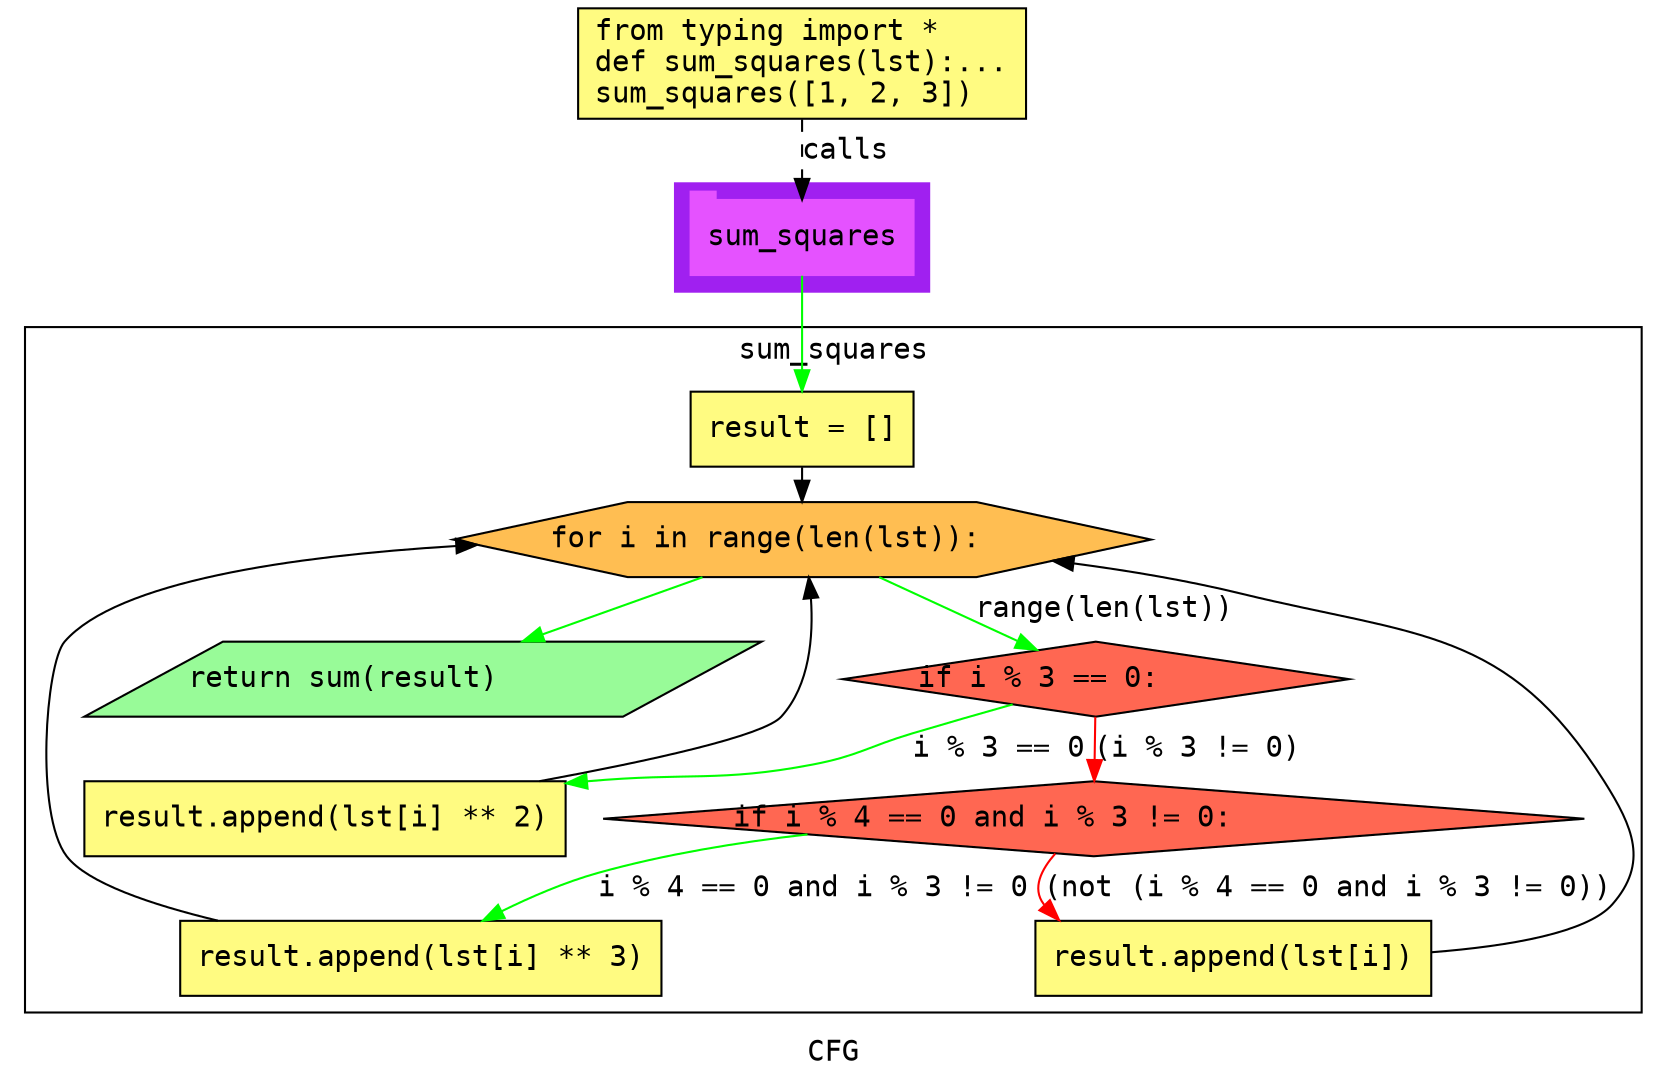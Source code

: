 digraph cluster498CFG {
	graph [bb="0,0,792,513",
		compound=True,
		fontname="DejaVu Sans Mono",
		label=CFG,
		lheight=0.21,
		lp="396,11.5",
		lwidth=0.35,
		pack=False,
		rankdir=TB,
		ranksep=0.02
	];
	node [fontname="DejaVu Sans Mono",
		label="\N"
	];
	edge [fontname="DejaVu Sans Mono"];
	subgraph cluster_1 {
		graph [bb="308,377,430,429",
			color=purple,
			compound=true,
			fontname="DejaVu Sans Mono",
			label="",
			rankdir=TB,
			ranksep=0.02,
			shape=tab,
			style=filled
		];
		node [fontname="DejaVu Sans Mono"];
		edge [fontname="DejaVu Sans Mono"];
		20	[color="#E552FF",
			height=0.5,
			label=sum_squares,
			linenum="[13]",
			pos="369,403",
			shape=tab,
			style=filled,
			width=1.4861];
	}
	subgraph cluster4sum_squares {
		graph [bb="8,31,784,360",
			compound=True,
			fontname="DejaVu Sans Mono",
			label=sum_squares,
			lheight=0.21,
			lp="396,348.5",
			lwidth=1.26,
			pack=False,
			rankdir=TB,
			ranksep=0.02
		];
		node [fontname="DejaVu Sans Mono"];
		edge [fontname="DejaVu Sans Mono"];
		subgraph cluster_4 {
			graph [color=purple,
				compound=true,
				fontname="DejaVu Sans Mono",
				label="",
				rankdir=TB,
				ranksep=0.02,
				shape=tab,
				style=filled
			];
			node [fontname="DejaVu Sans Mono"];
			edge [fontname="DejaVu Sans Mono"];
		}
		subgraph cluster_9 {
			graph [color=purple,
				compound=true,
				fontname="DejaVu Sans Mono",
				label="",
				rankdir=TB,
				ranksep=0.02,
				shape=tab,
				style=filled
			];
			node [fontname="DejaVu Sans Mono"];
			edge [fontname="DejaVu Sans Mono"];
		}
		subgraph cluster_12 {
			graph [color=purple,
				compound=true,
				fontname="DejaVu Sans Mono",
				label="",
				rankdir=TB,
				ranksep=0.02,
				shape=tab,
				style=filled
			];
			node [fontname="DejaVu Sans Mono"];
			edge [fontname="DejaVu Sans Mono"];
		}
		subgraph cluster_14 {
			graph [color=purple,
				compound=true,
				fontname="DejaVu Sans Mono",
				label="",
				rankdir=TB,
				ranksep=0.02,
				shape=tab,
				style=filled
			];
			node [fontname="DejaVu Sans Mono"];
			edge [fontname="DejaVu Sans Mono"];
		}
		3	[fillcolor="#FFFB81",
			height=0.5,
			label="result = []\l",
			linenum="[3]",
			pos="369,311",
			shape=rectangle,
			style="filled,solid",
			width=1.4861];
		4	[fillcolor="#FFBE52",
			height=0.5,
			label="for i in range(len(lst)):\l",
			linenum="[4]",
			pos="369,258",
			shape=hexagon,
			style="filled,solid",
			width=4.6489];
		3 -> 4	[color=black,
			pos="e,369,276.25 369,292.73 369,290.66 369,288.5 369,286.32"];
		7	[fillcolor="#FF6752",
			height=0.5,
			label="if i % 3 == 0:\l",
			linenum="[5]",
			pos="509,191",
			shape=diamond,
			style="filled,solid",
			width=3.3702];
		4 -> 7	[color=green,
			label="range(len(lst))",
			lp="513,224.5",
			pos="e,480.86,205.06 405.78,239.92 426.07,230.51 451.19,218.84 471.57,209.38"];
		8	[fillcolor="#98fb98",
			height=0.5,
			label="return sum(result)\l",
			linenum="[11]",
			pos="193,191",
			shape=parallelogram,
			style="filled,solid",
			width=4.3676];
		4 -> 8	[color=green,
			pos="e,239.24,209.08 322.76,239.92 300.11,231.56 272.66,221.42 248.85,212.63"];
		9	[fillcolor="#FFFB81",
			height=0.5,
			label="result.append(lst[i] ** 2)\l",
			linenum="[6]",
			pos="152,124",
			shape=rectangle,
			style="filled,solid",
			width=3.2083];
		7 -> 9	[color=green,
			label="i % 3 == 0",
			lp="465.5,157.5",
			pos="e,267.75,140.96 471.13,178.57 432.94,167.08 378.93,150.92 374,150 334.39,142.58 321.72,146.12 277.92,142"];
		11	[fillcolor="#FF6752",
			height=0.5,
			label="if i % 4 == 0 and i % 3 != 0:\l",
			linenum="[7]",
			pos="521,124",
			shape=diamond,
			style="filled,solid",
			width=6.5362];
		7 -> 11	[color=red,
			label="(i % 3 != 0)",
			lp="566,157.5",
			pos="e,517.88,141.91 512.09,173.26 513.3,166.72 514.71,159.05 516.06,151.77"];
		9 -> 4	[color=black,
			pos="e,372.19,239.89 247.55,142.01 297.95,151.88 351.01,164.09 359,173 372.6,188.18 374.4,211.58 373.19,229.83"];
		12	[fillcolor="#FFFB81",
			height=0.5,
			label="result.append(lst[i] ** 3)\l",
			linenum="[8]",
			pos="198,57",
			shape=rectangle,
			style="filled,solid",
			width=3.2083];
		11 -> 12	[color=green,
			label="i % 4 == 0 and i % 3 != 0",
			lp="386.5,90.5",
			pos="e,227.73,75.007 383.59,116.47 350.26,112.73 315.01,106.94 283,98 267.28,93.611 250.86,86.541 236.69,79.556"];
		14	[fillcolor="#FFFB81",
			height=0.5,
			label="result.append(lst[i])\l",
			linenum="[10]",
			pos="588,57",
			shape=rectangle,
			style="filled,solid",
			width=2.6389];
		11 -> 14	[color=red,
			label="(not (i % 4 == 0 and i % 3 != 0))",
			lp="633.5,90.5",
			pos="e,504.38,75.293 502.55,107.29 495.85,99.692 491.21,90.6 497,83 497.07,82.91 497.14,82.821 497.21,82.732"];
		12 -> 4	[color=black,
			pos="e,216.88,254.72 100.58,75.075 68.173,82.865 37.811,93.234 28,106 12.647,125.98 17.907,198.54 27,209 51.095,236.71 130.44,248.9 206.64,\
254.06"];
		14 -> 4	[color=black,
			pos="e,489.31,247.86 683.34,59.934 720.98,62.899 758.1,69.358 770,83 787.3,102.83 779.81,120.24 765,142 713.33,217.92 668.15,209.97 579,\
232 553.56,238.29 525.98,243.01 499.43,246.56"];
	}
	1	[fillcolor="#FFFB81",
		height=0.73611,
		label="from typing import *\ldef sum_squares(lst):...\lsum_squares([1, 2, 3])\l",
		linenum="[1]",
		pos="369,486.5",
		shape=rectangle,
		style="filled,solid",
		width=2.9861];
	1 -> 20	[label=calls,
		lp="390,444.5",
		pos="e,369,421.13 369,459.71 369,450.66 369,440.47 369,431.3",
		style=dashed];
	20 -> 3	[color=green,
		pos="e,369,329.3 369,384.65 369,371.82 369,354.11 369,339.38"];
}
